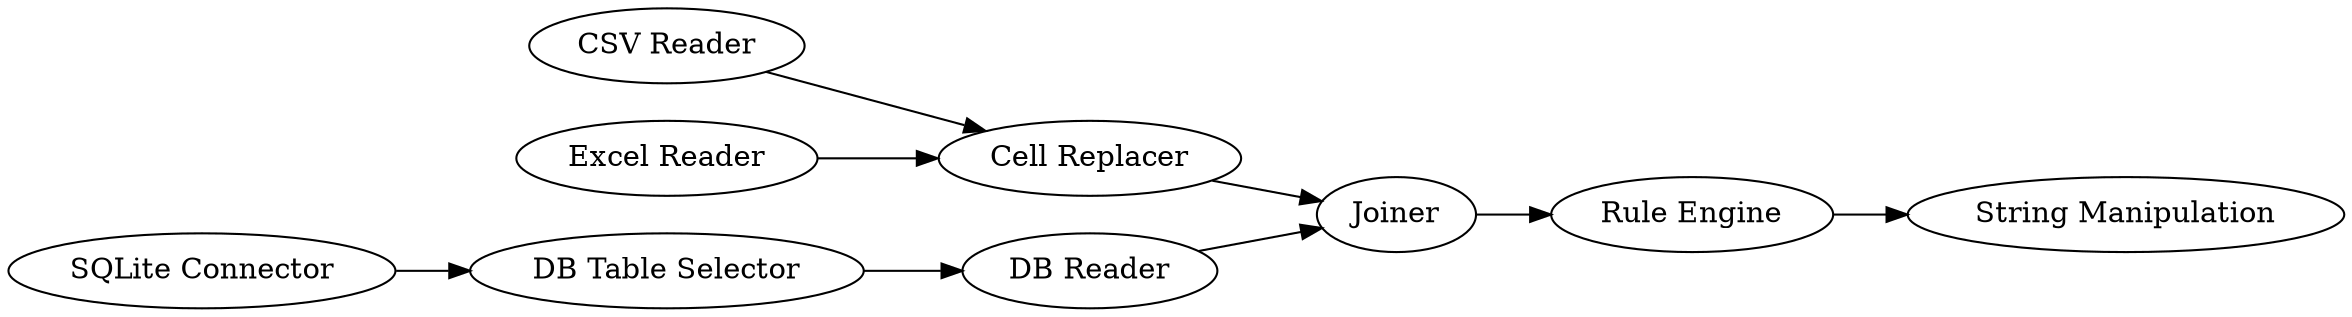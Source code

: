 digraph {
	1 [label="CSV Reader"]
	2 [label="Excel Reader"]
	3 [label="Cell Replacer"]
	5 [label="Rule Engine"]
	7 [label="String Manipulation"]
	18 [label="SQLite Connector"]
	19 [label="DB Table Selector"]
	20 [label="DB Reader"]
	21 [label=Joiner]
	1 -> 3
	2 -> 3
	3 -> 21
	5 -> 7
	18 -> 19
	19 -> 20
	20 -> 21
	21 -> 5
	rankdir=LR
}
